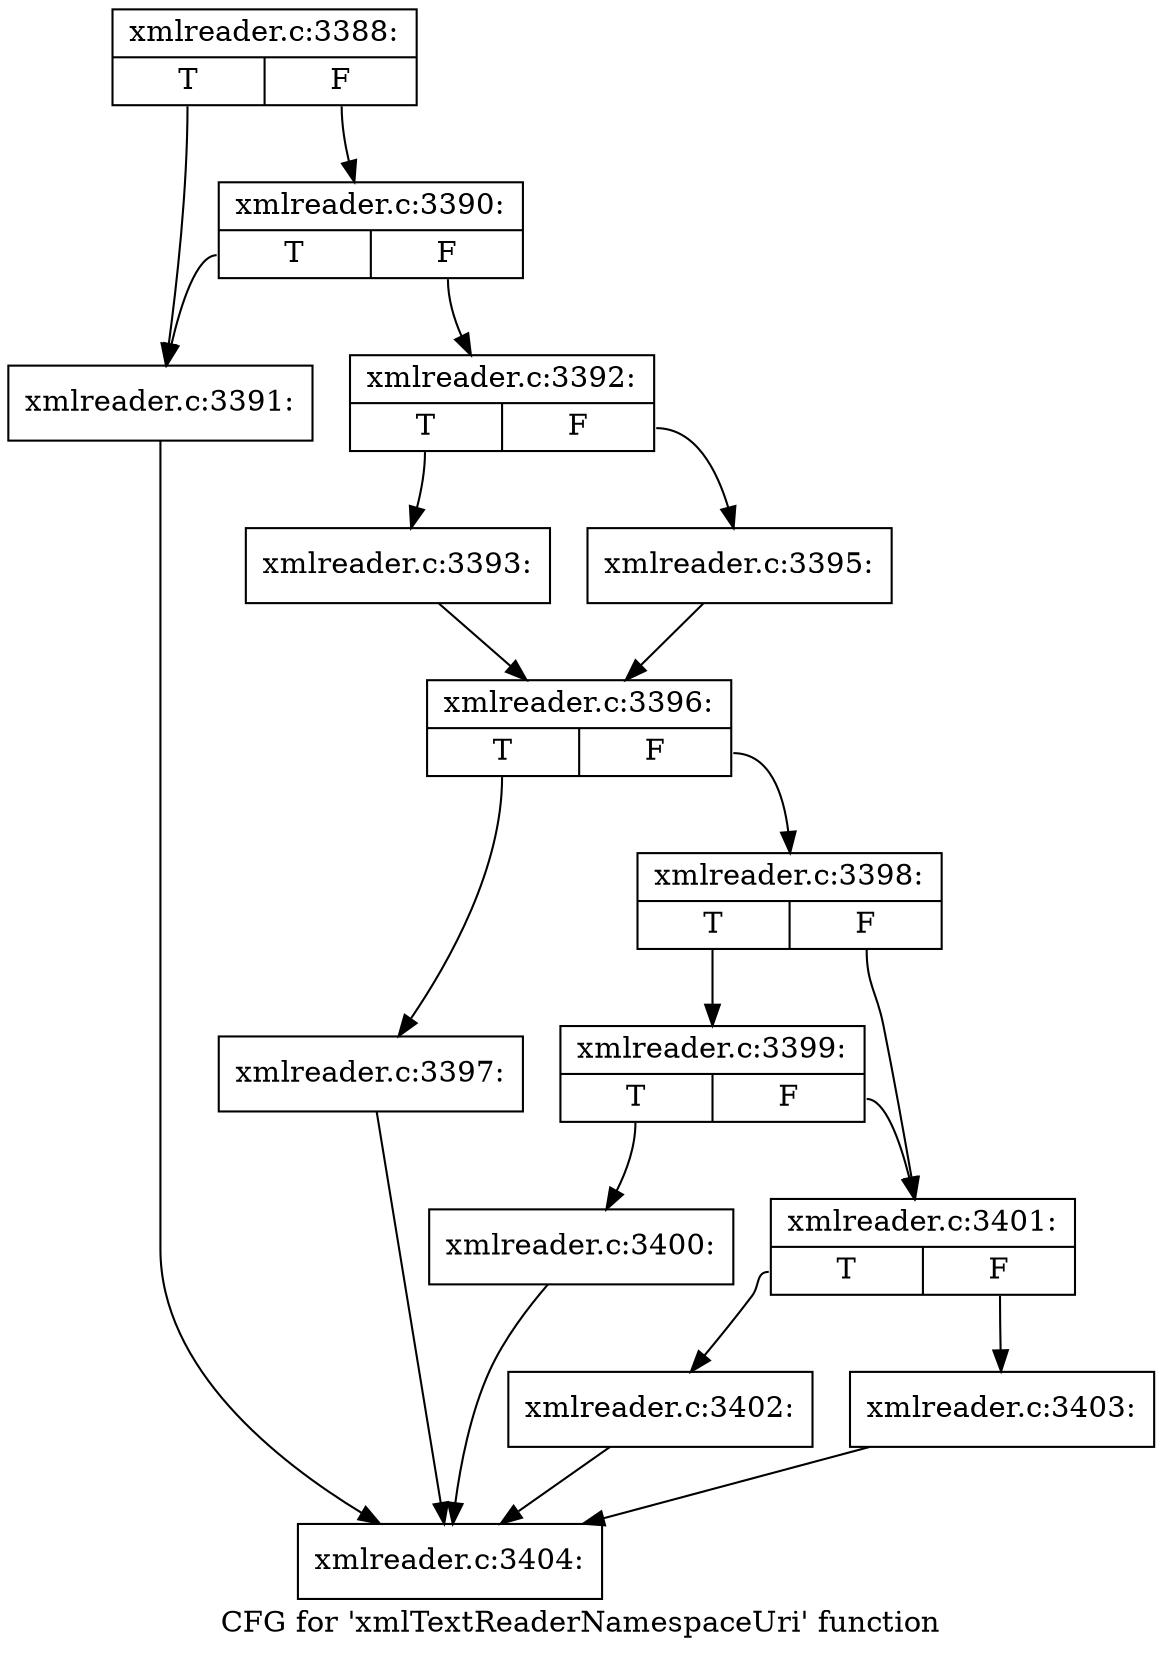 digraph "CFG for 'xmlTextReaderNamespaceUri' function" {
	label="CFG for 'xmlTextReaderNamespaceUri' function";

	Node0x55e4493ea3e0 [shape=record,label="{xmlreader.c:3388:|{<s0>T|<s1>F}}"];
	Node0x55e4493ea3e0:s0 -> Node0x55e4493e5da0;
	Node0x55e4493ea3e0:s1 -> Node0x55e4493eb1d0;
	Node0x55e4493eb1d0 [shape=record,label="{xmlreader.c:3390:|{<s0>T|<s1>F}}"];
	Node0x55e4493eb1d0:s0 -> Node0x55e4493e5da0;
	Node0x55e4493eb1d0:s1 -> Node0x55e4493eb180;
	Node0x55e4493e5da0 [shape=record,label="{xmlreader.c:3391:}"];
	Node0x55e4493e5da0 -> Node0x55e4493ea5c0;
	Node0x55e4493eb180 [shape=record,label="{xmlreader.c:3392:|{<s0>T|<s1>F}}"];
	Node0x55e4493eb180:s0 -> Node0x55e4493eb920;
	Node0x55e4493eb180:s1 -> Node0x55e4493eb9c0;
	Node0x55e4493eb920 [shape=record,label="{xmlreader.c:3393:}"];
	Node0x55e4493eb920 -> Node0x55e4493eb970;
	Node0x55e4493eb9c0 [shape=record,label="{xmlreader.c:3395:}"];
	Node0x55e4493eb9c0 -> Node0x55e4493eb970;
	Node0x55e4493eb970 [shape=record,label="{xmlreader.c:3396:|{<s0>T|<s1>F}}"];
	Node0x55e4493eb970:s0 -> Node0x55e4493ec230;
	Node0x55e4493eb970:s1 -> Node0x55e4493ec280;
	Node0x55e4493ec230 [shape=record,label="{xmlreader.c:3397:}"];
	Node0x55e4493ec230 -> Node0x55e4493ea5c0;
	Node0x55e4493ec280 [shape=record,label="{xmlreader.c:3398:|{<s0>T|<s1>F}}"];
	Node0x55e4493ec280:s0 -> Node0x55e4493ec9d0;
	Node0x55e4493ec280:s1 -> Node0x55e4493ec980;
	Node0x55e4493ec9d0 [shape=record,label="{xmlreader.c:3399:|{<s0>T|<s1>F}}"];
	Node0x55e4493ec9d0:s0 -> Node0x55e4493ec930;
	Node0x55e4493ec9d0:s1 -> Node0x55e4493ec980;
	Node0x55e4493ec930 [shape=record,label="{xmlreader.c:3400:}"];
	Node0x55e4493ec930 -> Node0x55e4493ea5c0;
	Node0x55e4493ec980 [shape=record,label="{xmlreader.c:3401:|{<s0>T|<s1>F}}"];
	Node0x55e4493ec980:s0 -> Node0x55e4493ed2f0;
	Node0x55e4493ec980:s1 -> Node0x55e4493ed340;
	Node0x55e4493ed2f0 [shape=record,label="{xmlreader.c:3402:}"];
	Node0x55e4493ed2f0 -> Node0x55e4493ea5c0;
	Node0x55e4493ed340 [shape=record,label="{xmlreader.c:3403:}"];
	Node0x55e4493ed340 -> Node0x55e4493ea5c0;
	Node0x55e4493ea5c0 [shape=record,label="{xmlreader.c:3404:}"];
}
